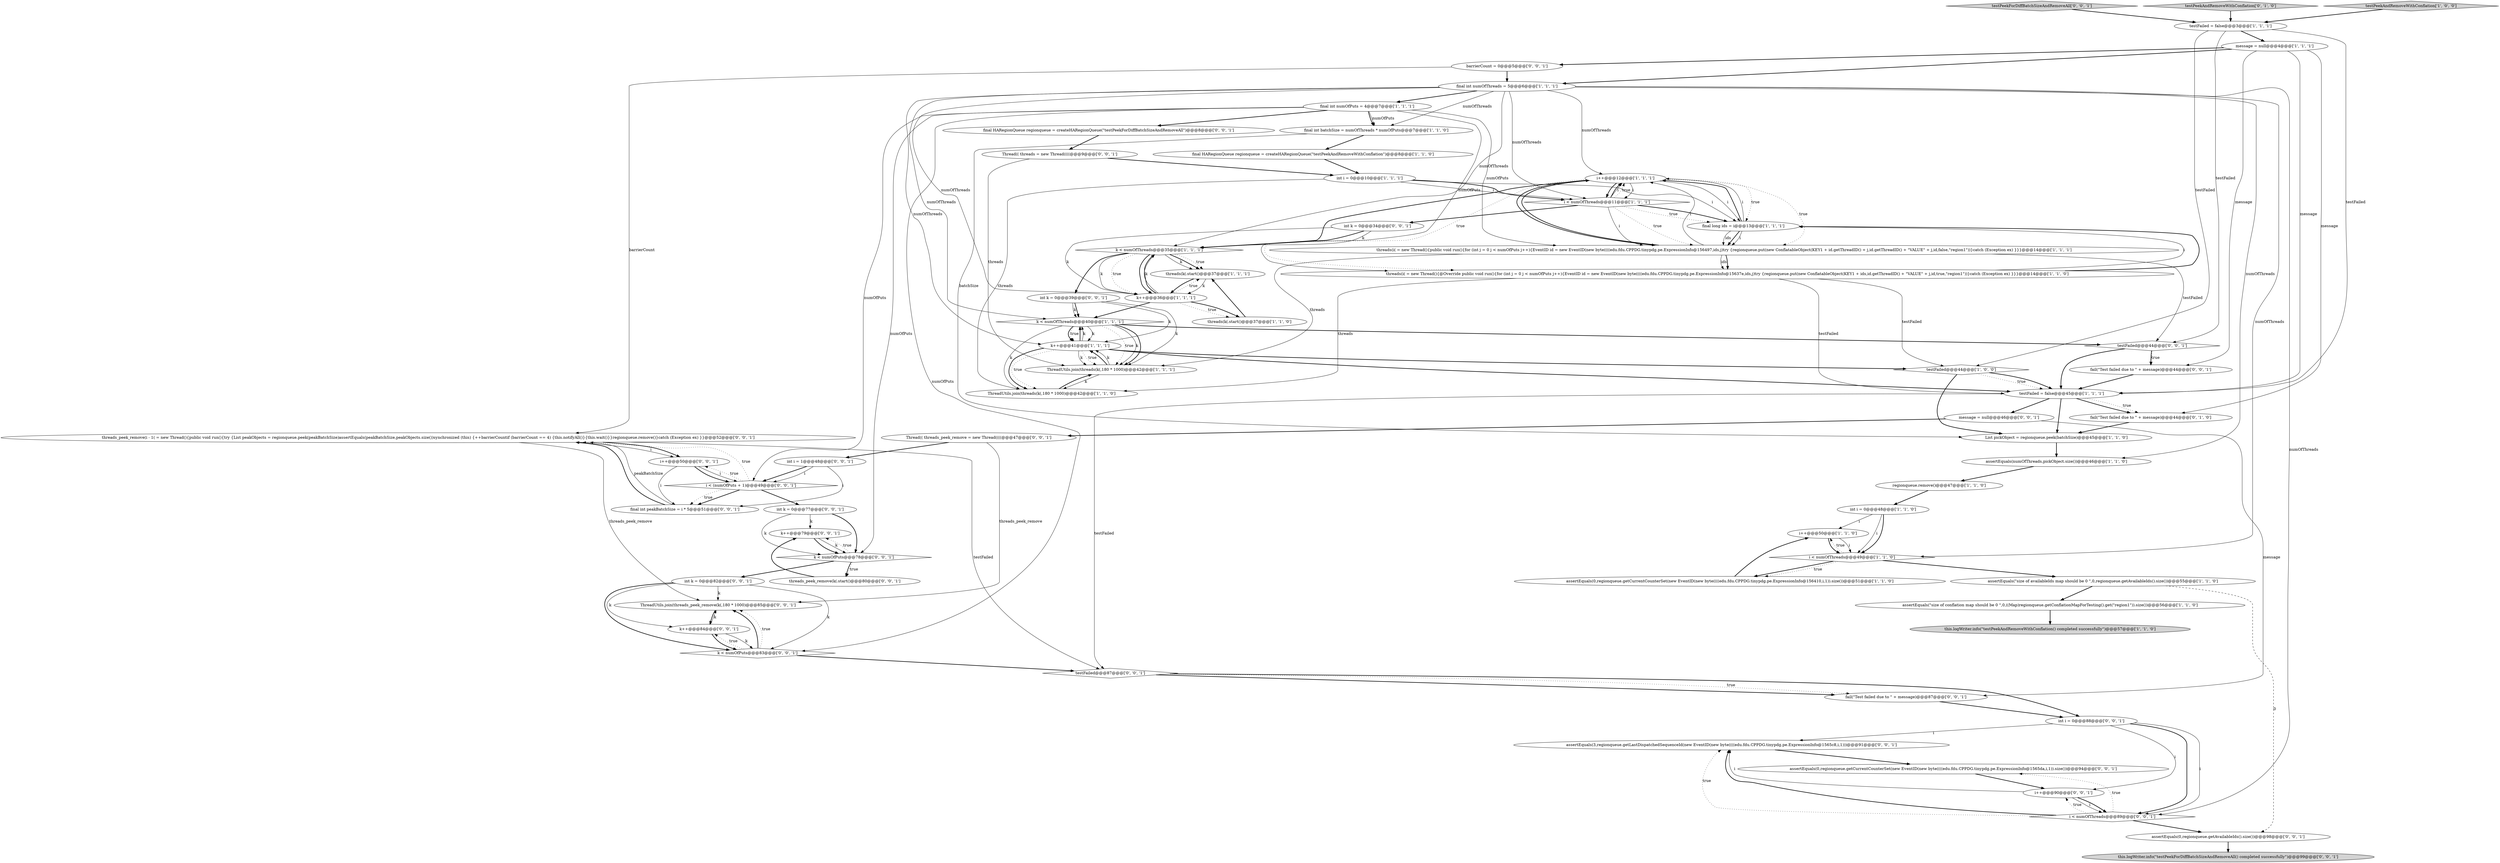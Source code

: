 digraph {
6 [style = filled, label = "message = null@@@4@@@['1', '1', '1']", fillcolor = white, shape = ellipse image = "AAA0AAABBB1BBB"];
46 [style = filled, label = "barrierCount = 0@@@5@@@['0', '0', '1']", fillcolor = white, shape = ellipse image = "AAA0AAABBB3BBB"];
35 [style = filled, label = "ThreadUtils.join(threads_peek_remove(k(,180 * 1000)@@@85@@@['0', '0', '1']", fillcolor = white, shape = ellipse image = "AAA0AAABBB3BBB"];
1 [style = filled, label = "testFailed@@@44@@@['1', '0', '0']", fillcolor = white, shape = diamond image = "AAA0AAABBB1BBB"];
4 [style = filled, label = "final long ids = i@@@13@@@['1', '1', '1']", fillcolor = white, shape = ellipse image = "AAA0AAABBB1BBB"];
36 [style = filled, label = "Thread(( threads = new Thread((((@@@9@@@['0', '0', '1']", fillcolor = white, shape = ellipse image = "AAA0AAABBB3BBB"];
24 [style = filled, label = "k < numOfThreads@@@35@@@['1', '1', '1']", fillcolor = white, shape = diamond image = "AAA0AAABBB1BBB"];
55 [style = filled, label = "threads_peek_remove(i - 1( = new Thread(){public void run(){try {List peakObjects = regionqueue.peek(peakBatchSize)assertEquals(peakBatchSize,peakObjects.size())synchronized (this) {++barrierCountif (barrierCount == 4) {this.notifyAll()}{this.wait()}}regionqueue.remove()}catch (Exception ex) }}@@@52@@@['0', '0', '1']", fillcolor = white, shape = ellipse image = "AAA0AAABBB3BBB"];
3 [style = filled, label = "assertEquals(numOfThreads,pickObject.size())@@@46@@@['1', '1', '0']", fillcolor = white, shape = ellipse image = "AAA0AAABBB1BBB"];
62 [style = filled, label = "fail(\"Test failed due to \" + message)@@@87@@@['0', '0', '1']", fillcolor = white, shape = ellipse image = "AAA0AAABBB3BBB"];
37 [style = filled, label = "int i = 1@@@48@@@['0', '0', '1']", fillcolor = white, shape = ellipse image = "AAA0AAABBB3BBB"];
38 [style = filled, label = "assertEquals(3,regionqueue.getLastDispatchedSequenceId(new EventID(new byte((((edu.fdu.CPPDG.tinypdg.pe.ExpressionInfo@1565c8,i,1)))@@@91@@@['0', '0', '1']", fillcolor = white, shape = ellipse image = "AAA0AAABBB3BBB"];
16 [style = filled, label = "assertEquals(\"size of conflation map should be 0 \",0,((Map)regionqueue.getConflationMapForTesting().get(\"region1\")).size())@@@56@@@['1', '1', '0']", fillcolor = white, shape = ellipse image = "AAA0AAABBB1BBB"];
26 [style = filled, label = "List pickObject = regionqueue.peek(batchSize)@@@45@@@['1', '1', '0']", fillcolor = white, shape = ellipse image = "AAA0AAABBB1BBB"];
57 [style = filled, label = "this.logWriter.info(\"testPeekForDiffBatchSizeAndRemoveAll() completed successfully\")@@@99@@@['0', '0', '1']", fillcolor = lightgray, shape = ellipse image = "AAA0AAABBB3BBB"];
60 [style = filled, label = "testPeekForDiffBatchSizeAndRemoveAll['0', '0', '1']", fillcolor = lightgray, shape = diamond image = "AAA0AAABBB3BBB"];
21 [style = filled, label = "regionqueue.remove()@@@47@@@['1', '1', '0']", fillcolor = white, shape = ellipse image = "AAA0AAABBB1BBB"];
48 [style = filled, label = "int k = 0@@@82@@@['0', '0', '1']", fillcolor = white, shape = ellipse image = "AAA0AAABBB3BBB"];
2 [style = filled, label = "i++@@@12@@@['1', '1', '1']", fillcolor = white, shape = ellipse image = "AAA0AAABBB1BBB"];
25 [style = filled, label = "threads(k(.start()@@@37@@@['1', '1', '0']", fillcolor = white, shape = ellipse image = "AAA0AAABBB1BBB"];
27 [style = filled, label = "int i = 0@@@48@@@['1', '1', '0']", fillcolor = white, shape = ellipse image = "AAA0AAABBB1BBB"];
58 [style = filled, label = "threads_peek_remove(k(.start()@@@80@@@['0', '0', '1']", fillcolor = white, shape = ellipse image = "AAA0AAABBB3BBB"];
13 [style = filled, label = "testFailed = false@@@45@@@['1', '1', '1']", fillcolor = white, shape = ellipse image = "AAA0AAABBB1BBB"];
32 [style = filled, label = "threads(i( = new Thread(){@Override public void run(){for (int j = 0 j < numOfPuts j++){EventID id = new EventID(new byte((((edu.fdu.CPPDG.tinypdg.pe.ExpressionInfo@15637e,ids,j)try {regionqueue.put(new ConflatableObject(KEY1 + ids,id.getThreadID() + \"VALUE\" + j,id,true,\"region1\"))}catch (Exception ex) }}}@@@14@@@['1', '1', '0']", fillcolor = white, shape = ellipse image = "AAA0AAABBB1BBB"];
18 [style = filled, label = "k++@@@41@@@['1', '1', '1']", fillcolor = white, shape = ellipse image = "AAA0AAABBB1BBB"];
45 [style = filled, label = "testFailed@@@87@@@['0', '0', '1']", fillcolor = white, shape = diamond image = "AAA0AAABBB3BBB"];
14 [style = filled, label = "final int numOfPuts = 4@@@7@@@['1', '1', '1']", fillcolor = white, shape = ellipse image = "AAA0AAABBB1BBB"];
63 [style = filled, label = "int k = 0@@@77@@@['0', '0', '1']", fillcolor = white, shape = ellipse image = "AAA0AAABBB3BBB"];
30 [style = filled, label = "threads(k(.start()@@@37@@@['1', '1', '1']", fillcolor = white, shape = ellipse image = "AAA0AAABBB1BBB"];
15 [style = filled, label = "int i = 0@@@10@@@['1', '1', '1']", fillcolor = white, shape = ellipse image = "AAA0AAABBB1BBB"];
0 [style = filled, label = "final int numOfThreads = 5@@@6@@@['1', '1', '1']", fillcolor = white, shape = ellipse image = "AAA0AAABBB1BBB"];
40 [style = filled, label = "assertEquals(0,regionqueue.getCurrentCounterSet(new EventID(new byte((((edu.fdu.CPPDG.tinypdg.pe.ExpressionInfo@1565da,i,1)).size())@@@94@@@['0', '0', '1']", fillcolor = white, shape = ellipse image = "AAA0AAABBB3BBB"];
47 [style = filled, label = "int k = 0@@@34@@@['0', '0', '1']", fillcolor = white, shape = ellipse image = "AAA0AAABBB3BBB"];
11 [style = filled, label = "final HARegionQueue regionqueue = createHARegionQueue(\"testPeekAndRemoveWithConflation\")@@@8@@@['1', '1', '0']", fillcolor = white, shape = ellipse image = "AAA0AAABBB1BBB"];
28 [style = filled, label = "assertEquals(\"size of availableIds map should be 0 \",0,regionqueue.getAvailableIds().size())@@@55@@@['1', '1', '0']", fillcolor = white, shape = ellipse image = "AAA0AAABBB1BBB"];
49 [style = filled, label = "k++@@@84@@@['0', '0', '1']", fillcolor = white, shape = ellipse image = "AAA0AAABBB3BBB"];
22 [style = filled, label = "threads(i( = new Thread(){public void run(){for (int j = 0 j < numOfPuts j++){EventID id = new EventID(new byte((((edu.fdu.CPPDG.tinypdg.pe.ExpressionInfo@156497,ids,j)try {regionqueue.put(new ConflatableObject(KEY1 + id.getThreadID() + j,id.getThreadID() + \"VALUE\" + j,id,false,\"region1\"))}catch (Exception ex) }}}@@@14@@@['1', '1', '1']", fillcolor = white, shape = ellipse image = "AAA0AAABBB1BBB"];
52 [style = filled, label = "message = null@@@46@@@['0', '0', '1']", fillcolor = white, shape = ellipse image = "AAA0AAABBB3BBB"];
50 [style = filled, label = "int k = 0@@@39@@@['0', '0', '1']", fillcolor = white, shape = ellipse image = "AAA0AAABBB3BBB"];
56 [style = filled, label = "k < numOfPuts@@@83@@@['0', '0', '1']", fillcolor = white, shape = diamond image = "AAA0AAABBB3BBB"];
65 [style = filled, label = "assertEquals(0,regionqueue.getAvailableIds().size())@@@98@@@['0', '0', '1']", fillcolor = white, shape = ellipse image = "AAA0AAABBB3BBB"];
23 [style = filled, label = "i++@@@50@@@['1', '1', '0']", fillcolor = white, shape = ellipse image = "AAA0AAABBB1BBB"];
66 [style = filled, label = "k++@@@79@@@['0', '0', '1']", fillcolor = white, shape = ellipse image = "AAA0AAABBB3BBB"];
17 [style = filled, label = "this.logWriter.info(\"testPeekAndRemoveWithConflation() completed successfully\")@@@57@@@['1', '1', '0']", fillcolor = lightgray, shape = ellipse image = "AAA0AAABBB1BBB"];
20 [style = filled, label = "k < numOfThreads@@@40@@@['1', '1', '1']", fillcolor = white, shape = diamond image = "AAA0AAABBB1BBB"];
44 [style = filled, label = "fail(\"Test failed due to \" + message)@@@44@@@['0', '0', '1']", fillcolor = white, shape = ellipse image = "AAA0AAABBB3BBB"];
41 [style = filled, label = "final HARegionQueue regionqueue = createHARegionQueue(\"testPeekForDiffBatchSizeAndRemoveAll\")@@@8@@@['0', '0', '1']", fillcolor = white, shape = ellipse image = "AAA0AAABBB3BBB"];
53 [style = filled, label = "int i = 0@@@88@@@['0', '0', '1']", fillcolor = white, shape = ellipse image = "AAA0AAABBB3BBB"];
43 [style = filled, label = "i < (numOfPuts + 1)@@@49@@@['0', '0', '1']", fillcolor = white, shape = diamond image = "AAA0AAABBB3BBB"];
64 [style = filled, label = "testFailed@@@44@@@['0', '0', '1']", fillcolor = white, shape = diamond image = "AAA0AAABBB3BBB"];
8 [style = filled, label = "testFailed = false@@@3@@@['1', '1', '1']", fillcolor = white, shape = ellipse image = "AAA0AAABBB1BBB"];
10 [style = filled, label = "final int batchSize = numOfThreads * numOfPuts@@@7@@@['1', '1', '0']", fillcolor = white, shape = ellipse image = "AAA0AAABBB1BBB"];
29 [style = filled, label = "ThreadUtils.join(threads(k(,180 * 1000)@@@42@@@['1', '1', '0']", fillcolor = white, shape = ellipse image = "AAA0AAABBB1BBB"];
9 [style = filled, label = "k++@@@36@@@['1', '1', '1']", fillcolor = white, shape = ellipse image = "AAA0AAABBB1BBB"];
39 [style = filled, label = "k < numOfPuts@@@78@@@['0', '0', '1']", fillcolor = white, shape = diamond image = "AAA0AAABBB3BBB"];
31 [style = filled, label = "ThreadUtils.join(threads(k(,180 * 1000)@@@42@@@['1', '1', '1']", fillcolor = white, shape = ellipse image = "AAA0AAABBB1BBB"];
33 [style = filled, label = "fail(\"Test failed due to \" + message)@@@44@@@['0', '1', '0']", fillcolor = white, shape = ellipse image = "AAA0AAABBB2BBB"];
61 [style = filled, label = "final int peakBatchSize = i * 5@@@51@@@['0', '0', '1']", fillcolor = white, shape = ellipse image = "AAA0AAABBB3BBB"];
34 [style = filled, label = "testPeekAndRemoveWithConflation['0', '1', '0']", fillcolor = lightgray, shape = diamond image = "AAA0AAABBB2BBB"];
54 [style = filled, label = "i++@@@50@@@['0', '0', '1']", fillcolor = white, shape = ellipse image = "AAA0AAABBB3BBB"];
19 [style = filled, label = "testPeekAndRemoveWithConflation['1', '0', '0']", fillcolor = lightgray, shape = diamond image = "AAA0AAABBB1BBB"];
12 [style = filled, label = "i < numOfThreads@@@11@@@['1', '1', '1']", fillcolor = white, shape = diamond image = "AAA0AAABBB1BBB"];
5 [style = filled, label = "i < numOfThreads@@@49@@@['1', '1', '0']", fillcolor = white, shape = diamond image = "AAA0AAABBB1BBB"];
51 [style = filled, label = "i < numOfThreads@@@89@@@['0', '0', '1']", fillcolor = white, shape = diamond image = "AAA0AAABBB3BBB"];
42 [style = filled, label = "Thread(( threads_peek_remove = new Thread((((@@@47@@@['0', '0', '1']", fillcolor = white, shape = ellipse image = "AAA0AAABBB3BBB"];
59 [style = filled, label = "i++@@@90@@@['0', '0', '1']", fillcolor = white, shape = ellipse image = "AAA0AAABBB3BBB"];
7 [style = filled, label = "assertEquals(0,regionqueue.getCurrentCounterSet(new EventID(new byte((((edu.fdu.CPPDG.tinypdg.pe.ExpressionInfo@156410,i,1)).size())@@@51@@@['1', '1', '0']", fillcolor = white, shape = ellipse image = "AAA0AAABBB1BBB"];
7->23 [style = bold, label=""];
56->45 [style = bold, label=""];
28->16 [style = bold, label=""];
18->20 [style = bold, label=""];
51->38 [style = dotted, label="true"];
0->12 [style = solid, label="numOfThreads"];
38->40 [style = bold, label=""];
46->55 [style = solid, label="barrierCount"];
45->62 [style = dotted, label="true"];
20->31 [style = dotted, label="true"];
39->58 [style = bold, label=""];
8->13 [style = solid, label="testFailed"];
2->32 [style = dotted, label="true"];
37->43 [style = solid, label="i"];
20->18 [style = dotted, label="true"];
19->8 [style = bold, label=""];
24->9 [style = solid, label="k"];
9->30 [style = dotted, label="true"];
18->13 [style = bold, label=""];
62->53 [style = bold, label=""];
12->2 [style = solid, label="i"];
14->39 [style = solid, label="numOfPuts"];
51->65 [style = bold, label=""];
32->13 [style = solid, label="testFailed"];
48->49 [style = solid, label="k"];
31->18 [style = bold, label=""];
10->11 [style = bold, label=""];
4->22 [style = bold, label=""];
0->2 [style = solid, label="numOfThreads"];
20->31 [style = solid, label="k"];
41->36 [style = bold, label=""];
54->43 [style = solid, label="i"];
9->25 [style = dotted, label="true"];
39->58 [style = dotted, label="true"];
46->0 [style = bold, label=""];
22->64 [style = solid, label="testFailed"];
50->31 [style = solid, label="k"];
51->59 [style = dotted, label="true"];
4->2 [style = bold, label=""];
63->39 [style = bold, label=""];
42->35 [style = solid, label="threads_peek_remove"];
66->39 [style = bold, label=""];
48->56 [style = bold, label=""];
15->4 [style = solid, label="i"];
56->35 [style = bold, label=""];
31->18 [style = solid, label="k"];
53->38 [style = solid, label="i"];
28->65 [style = dashed, label="0"];
27->5 [style = solid, label="i"];
36->31 [style = solid, label="threads"];
65->57 [style = bold, label=""];
43->61 [style = bold, label=""];
54->61 [style = solid, label="i"];
4->22 [style = solid, label="i"];
9->25 [style = bold, label=""];
5->28 [style = bold, label=""];
14->10 [style = bold, label=""];
51->40 [style = dotted, label="true"];
45->62 [style = bold, label=""];
22->32 [style = solid, label="ids"];
24->50 [style = bold, label=""];
13->26 [style = bold, label=""];
22->31 [style = solid, label="threads"];
22->2 [style = solid, label="i"];
20->18 [style = solid, label="k"];
43->63 [style = bold, label=""];
18->31 [style = solid, label="k"];
50->20 [style = solid, label="k"];
0->9 [style = solid, label="numOfThreads"];
20->31 [style = bold, label=""];
0->18 [style = solid, label="numOfThreads"];
23->5 [style = solid, label="i"];
55->45 [style = solid, label="testFailed"];
20->18 [style = bold, label=""];
9->20 [style = bold, label=""];
49->56 [style = solid, label="k"];
50->20 [style = bold, label=""];
43->54 [style = dotted, label="true"];
9->24 [style = solid, label="k"];
18->29 [style = dotted, label="true"];
66->39 [style = solid, label="k"];
12->47 [style = bold, label=""];
14->41 [style = bold, label=""];
64->13 [style = bold, label=""];
48->35 [style = solid, label="k"];
40->59 [style = bold, label=""];
53->59 [style = solid, label="i"];
53->51 [style = bold, label=""];
9->24 [style = bold, label=""];
55->35 [style = solid, label="threads_peek_remove"];
12->4 [style = dotted, label="true"];
1->13 [style = dotted, label="true"];
6->33 [style = solid, label="message"];
23->5 [style = bold, label=""];
2->22 [style = dotted, label="true"];
10->26 [style = solid, label="batchSize"];
4->22 [style = solid, label="ids"];
2->24 [style = bold, label=""];
43->55 [style = dotted, label="true"];
56->35 [style = dotted, label="true"];
0->14 [style = bold, label=""];
32->4 [style = bold, label=""];
26->3 [style = bold, label=""];
0->20 [style = solid, label="numOfThreads"];
24->30 [style = dotted, label="true"];
5->7 [style = bold, label=""];
18->29 [style = bold, label=""];
51->38 [style = bold, label=""];
18->20 [style = solid, label="k"];
1->13 [style = bold, label=""];
32->1 [style = solid, label="testFailed"];
22->2 [style = bold, label=""];
60->8 [style = bold, label=""];
14->10 [style = solid, label="numOfPuts"];
13->52 [style = bold, label=""];
59->51 [style = bold, label=""];
0->24 [style = solid, label="numOfThreads"];
55->54 [style = solid, label="i"];
15->12 [style = bold, label=""];
12->22 [style = solid, label="i"];
12->2 [style = bold, label=""];
6->0 [style = bold, label=""];
3->21 [style = bold, label=""];
12->4 [style = bold, label=""];
39->48 [style = bold, label=""];
59->51 [style = solid, label="i"];
61->55 [style = solid, label="peakBatchSize"];
37->61 [style = solid, label="i"];
0->3 [style = solid, label="numOfThreads"];
11->15 [style = bold, label=""];
8->6 [style = bold, label=""];
12->2 [style = dotted, label="true"];
45->53 [style = bold, label=""];
32->29 [style = solid, label="threads"];
22->32 [style = bold, label=""];
49->35 [style = solid, label="k"];
14->43 [style = solid, label="numOfPuts"];
27->23 [style = solid, label="i"];
20->64 [style = bold, label=""];
24->30 [style = solid, label="k"];
0->10 [style = solid, label="numOfThreads"];
24->9 [style = dotted, label="true"];
0->51 [style = solid, label="numOfThreads"];
31->29 [style = solid, label="k"];
29->31 [style = bold, label=""];
61->55 [style = bold, label=""];
47->24 [style = solid, label="k"];
30->9 [style = solid, label="k"];
63->66 [style = solid, label="k"];
24->9 [style = bold, label=""];
20->29 [style = solid, label="k"];
1->26 [style = bold, label=""];
18->1 [style = bold, label=""];
6->44 [style = solid, label="message"];
16->17 [style = bold, label=""];
14->56 [style = solid, label="numOfPuts"];
47->24 [style = bold, label=""];
2->12 [style = solid, label="i"];
52->42 [style = bold, label=""];
64->44 [style = bold, label=""];
14->32 [style = solid, label="numOfPuts"];
44->13 [style = bold, label=""];
6->13 [style = solid, label="message"];
13->45 [style = solid, label="testFailed"];
2->4 [style = dotted, label="true"];
58->66 [style = bold, label=""];
8->64 [style = solid, label="testFailed"];
63->39 [style = solid, label="k"];
48->56 [style = solid, label="k"];
36->15 [style = bold, label=""];
56->49 [style = dotted, label="true"];
8->1 [style = solid, label="testFailed"];
13->33 [style = dotted, label="true"];
37->43 [style = bold, label=""];
30->9 [style = bold, label=""];
32->4 [style = solid, label="i"];
14->22 [style = solid, label="numOfPuts"];
42->37 [style = bold, label=""];
13->33 [style = bold, label=""];
59->38 [style = solid, label="i"];
5->7 [style = dotted, label="true"];
50->18 [style = solid, label="k"];
24->30 [style = bold, label=""];
64->44 [style = dotted, label="true"];
0->5 [style = solid, label="numOfThreads"];
4->2 [style = solid, label="i"];
12->22 [style = dotted, label="true"];
52->62 [style = solid, label="message"];
15->12 [style = solid, label="i"];
2->4 [style = solid, label="i"];
27->5 [style = bold, label=""];
2->22 [style = bold, label=""];
53->51 [style = solid, label="i"];
6->46 [style = bold, label=""];
47->9 [style = solid, label="k"];
49->56 [style = bold, label=""];
21->27 [style = bold, label=""];
15->29 [style = solid, label="threads"];
43->61 [style = dotted, label="true"];
54->43 [style = bold, label=""];
39->66 [style = dotted, label="true"];
35->49 [style = bold, label=""];
34->8 [style = bold, label=""];
25->30 [style = bold, label=""];
5->23 [style = dotted, label="true"];
18->31 [style = dotted, label="true"];
2->12 [style = bold, label=""];
55->54 [style = bold, label=""];
33->26 [style = bold, label=""];
}
